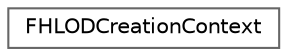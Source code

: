 digraph "Graphical Class Hierarchy"
{
 // INTERACTIVE_SVG=YES
 // LATEX_PDF_SIZE
  bgcolor="transparent";
  edge [fontname=Helvetica,fontsize=10,labelfontname=Helvetica,labelfontsize=10];
  node [fontname=Helvetica,fontsize=10,shape=box,height=0.2,width=0.4];
  rankdir="LR";
  Node0 [id="Node000000",label="FHLODCreationContext",height=0.2,width=0.4,color="grey40", fillcolor="white", style="filled",URL="$d2/d6a/structFHLODCreationContext.html",tooltip=" "];
}
